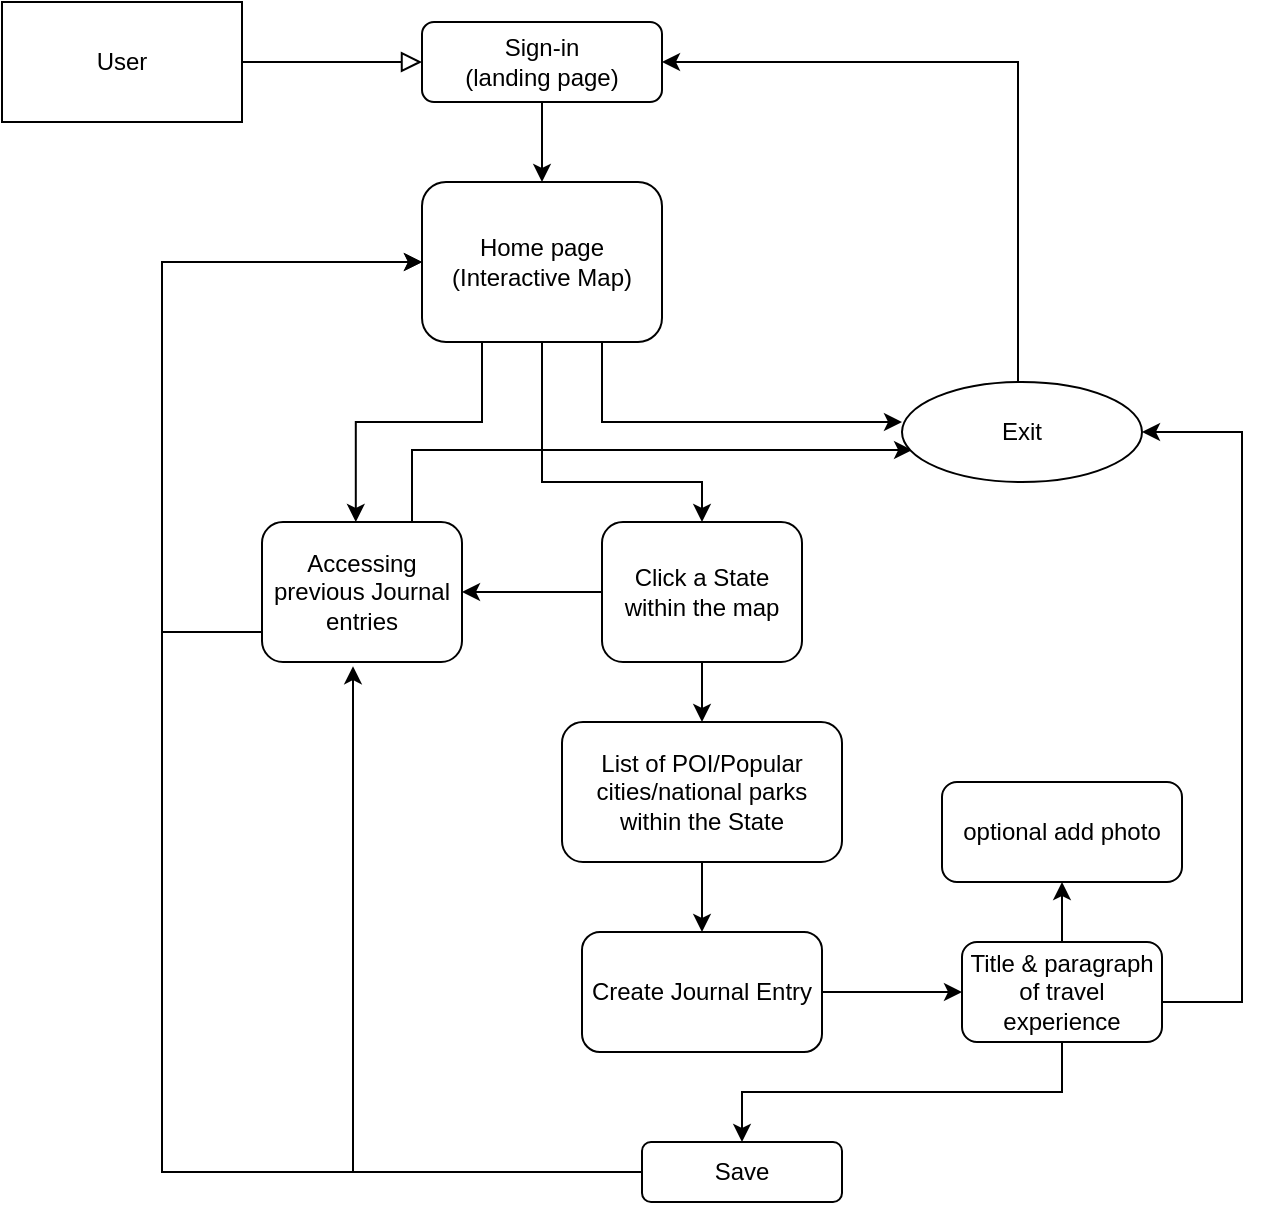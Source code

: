 <mxfile version="13.9.2" type="github">
  <diagram id="C5RBs43oDa-KdzZeNtuy" name="Page-1">
    <mxGraphModel dx="1422" dy="705" grid="1" gridSize="10" guides="1" tooltips="1" connect="1" arrows="1" fold="1" page="1" pageScale="1" pageWidth="827" pageHeight="1169" math="0" shadow="0">
      <root>
        <mxCell id="WIyWlLk6GJQsqaUBKTNV-0" />
        <mxCell id="WIyWlLk6GJQsqaUBKTNV-1" parent="WIyWlLk6GJQsqaUBKTNV-0" />
        <mxCell id="WIyWlLk6GJQsqaUBKTNV-2" value="" style="rounded=0;html=1;jettySize=auto;orthogonalLoop=1;fontSize=11;endArrow=block;endFill=0;endSize=8;strokeWidth=1;shadow=0;labelBackgroundColor=none;edgeStyle=orthogonalEdgeStyle;exitX=1;exitY=0.5;exitDx=0;exitDy=0;entryX=0;entryY=0.5;entryDx=0;entryDy=0;" parent="WIyWlLk6GJQsqaUBKTNV-1" source="KRUcjBzjKhA6vzqWpW5d-1" target="WIyWlLk6GJQsqaUBKTNV-3" edge="1">
          <mxGeometry relative="1" as="geometry">
            <mxPoint x="320" y="190" as="targetPoint" />
            <Array as="points" />
          </mxGeometry>
        </mxCell>
        <mxCell id="KRUcjBzjKhA6vzqWpW5d-26" style="edgeStyle=orthogonalEdgeStyle;rounded=0;orthogonalLoop=1;jettySize=auto;html=1;exitX=0.5;exitY=1;exitDx=0;exitDy=0;entryX=0.5;entryY=0;entryDx=0;entryDy=0;" edge="1" parent="WIyWlLk6GJQsqaUBKTNV-1" source="WIyWlLk6GJQsqaUBKTNV-3" target="KRUcjBzjKhA6vzqWpW5d-4">
          <mxGeometry relative="1" as="geometry" />
        </mxCell>
        <mxCell id="WIyWlLk6GJQsqaUBKTNV-3" value="Sign-in &lt;br&gt;(landing page)" style="rounded=1;whiteSpace=wrap;html=1;fontSize=12;glass=0;strokeWidth=1;shadow=0;" parent="WIyWlLk6GJQsqaUBKTNV-1" vertex="1">
          <mxGeometry x="260" y="70" width="120" height="40" as="geometry" />
        </mxCell>
        <mxCell id="KRUcjBzjKhA6vzqWpW5d-1" value="User" style="rounded=0;whiteSpace=wrap;html=1;" vertex="1" parent="WIyWlLk6GJQsqaUBKTNV-1">
          <mxGeometry x="50" y="60" width="120" height="60" as="geometry" />
        </mxCell>
        <mxCell id="KRUcjBzjKhA6vzqWpW5d-5" style="edgeStyle=orthogonalEdgeStyle;rounded=0;orthogonalLoop=1;jettySize=auto;html=1;exitX=0.5;exitY=1;exitDx=0;exitDy=0;entryX=0.5;entryY=0;entryDx=0;entryDy=0;" edge="1" parent="WIyWlLk6GJQsqaUBKTNV-1" source="KRUcjBzjKhA6vzqWpW5d-4" target="KRUcjBzjKhA6vzqWpW5d-15">
          <mxGeometry relative="1" as="geometry">
            <mxPoint x="430" y="320" as="targetPoint" />
            <Array as="points">
              <mxPoint x="320" y="300" />
              <mxPoint x="400" y="300" />
            </Array>
          </mxGeometry>
        </mxCell>
        <mxCell id="KRUcjBzjKhA6vzqWpW5d-7" style="edgeStyle=orthogonalEdgeStyle;rounded=0;orthogonalLoop=1;jettySize=auto;html=1;exitX=0.25;exitY=1;exitDx=0;exitDy=0;entryX=0.469;entryY=0;entryDx=0;entryDy=0;entryPerimeter=0;" edge="1" parent="WIyWlLk6GJQsqaUBKTNV-1" source="KRUcjBzjKhA6vzqWpW5d-4" target="KRUcjBzjKhA6vzqWpW5d-9">
          <mxGeometry relative="1" as="geometry">
            <mxPoint x="221" y="360" as="targetPoint" />
            <Array as="points">
              <mxPoint x="290" y="270" />
              <mxPoint x="227" y="270" />
            </Array>
          </mxGeometry>
        </mxCell>
        <mxCell id="KRUcjBzjKhA6vzqWpW5d-8" style="edgeStyle=orthogonalEdgeStyle;rounded=0;orthogonalLoop=1;jettySize=auto;html=1;exitX=0.75;exitY=1;exitDx=0;exitDy=0;entryX=0;entryY=0.25;entryDx=0;entryDy=0;" edge="1" parent="WIyWlLk6GJQsqaUBKTNV-1" source="KRUcjBzjKhA6vzqWpW5d-4">
          <mxGeometry relative="1" as="geometry">
            <mxPoint x="500" y="270" as="targetPoint" />
            <Array as="points">
              <mxPoint x="350" y="270" />
            </Array>
          </mxGeometry>
        </mxCell>
        <mxCell id="KRUcjBzjKhA6vzqWpW5d-4" value="Home page&lt;br&gt;(Interactive Map)" style="rounded=1;whiteSpace=wrap;html=1;" vertex="1" parent="WIyWlLk6GJQsqaUBKTNV-1">
          <mxGeometry x="260" y="150" width="120" height="80" as="geometry" />
        </mxCell>
        <mxCell id="KRUcjBzjKhA6vzqWpW5d-32" style="edgeStyle=orthogonalEdgeStyle;rounded=0;orthogonalLoop=1;jettySize=auto;html=1;exitX=0;exitY=0.5;exitDx=0;exitDy=0;entryX=0;entryY=0.5;entryDx=0;entryDy=0;" edge="1" parent="WIyWlLk6GJQsqaUBKTNV-1" source="KRUcjBzjKhA6vzqWpW5d-9" target="KRUcjBzjKhA6vzqWpW5d-4">
          <mxGeometry relative="1" as="geometry">
            <Array as="points">
              <mxPoint x="130" y="375" />
              <mxPoint x="130" y="190" />
            </Array>
          </mxGeometry>
        </mxCell>
        <mxCell id="KRUcjBzjKhA6vzqWpW5d-33" style="edgeStyle=orthogonalEdgeStyle;rounded=0;orthogonalLoop=1;jettySize=auto;html=1;exitX=0.75;exitY=0;exitDx=0;exitDy=0;entryX=0.042;entryY=0.68;entryDx=0;entryDy=0;entryPerimeter=0;" edge="1" parent="WIyWlLk6GJQsqaUBKTNV-1" source="KRUcjBzjKhA6vzqWpW5d-9" target="KRUcjBzjKhA6vzqWpW5d-41">
          <mxGeometry relative="1" as="geometry">
            <mxPoint x="500" y="290" as="targetPoint" />
            <Array as="points">
              <mxPoint x="255" y="284" />
            </Array>
          </mxGeometry>
        </mxCell>
        <mxCell id="KRUcjBzjKhA6vzqWpW5d-9" value="Accessing previous Journal entries" style="rounded=1;whiteSpace=wrap;html=1;" vertex="1" parent="WIyWlLk6GJQsqaUBKTNV-1">
          <mxGeometry x="180" y="320" width="100" height="70" as="geometry" />
        </mxCell>
        <mxCell id="KRUcjBzjKhA6vzqWpW5d-25" style="edgeStyle=orthogonalEdgeStyle;rounded=0;orthogonalLoop=1;jettySize=auto;html=1;exitX=0.5;exitY=0;exitDx=0;exitDy=0;entryX=1;entryY=0.5;entryDx=0;entryDy=0;" edge="1" parent="WIyWlLk6GJQsqaUBKTNV-1" target="WIyWlLk6GJQsqaUBKTNV-3">
          <mxGeometry relative="1" as="geometry">
            <mxPoint x="558" y="260" as="sourcePoint" />
            <Array as="points">
              <mxPoint x="558" y="90" />
            </Array>
          </mxGeometry>
        </mxCell>
        <mxCell id="KRUcjBzjKhA6vzqWpW5d-18" style="edgeStyle=orthogonalEdgeStyle;rounded=0;orthogonalLoop=1;jettySize=auto;html=1;exitX=0.5;exitY=1;exitDx=0;exitDy=0;entryX=0.5;entryY=0;entryDx=0;entryDy=0;" edge="1" parent="WIyWlLk6GJQsqaUBKTNV-1" source="KRUcjBzjKhA6vzqWpW5d-15" target="KRUcjBzjKhA6vzqWpW5d-17">
          <mxGeometry relative="1" as="geometry" />
        </mxCell>
        <mxCell id="KRUcjBzjKhA6vzqWpW5d-15" value="Click a State within the map" style="rounded=1;whiteSpace=wrap;html=1;" vertex="1" parent="WIyWlLk6GJQsqaUBKTNV-1">
          <mxGeometry x="350" y="320" width="100" height="70" as="geometry" />
        </mxCell>
        <mxCell id="KRUcjBzjKhA6vzqWpW5d-21" style="edgeStyle=orthogonalEdgeStyle;rounded=0;orthogonalLoop=1;jettySize=auto;html=1;exitX=0.5;exitY=1;exitDx=0;exitDy=0;entryX=0.5;entryY=0;entryDx=0;entryDy=0;" edge="1" parent="WIyWlLk6GJQsqaUBKTNV-1" source="KRUcjBzjKhA6vzqWpW5d-17" target="KRUcjBzjKhA6vzqWpW5d-35">
          <mxGeometry relative="1" as="geometry">
            <mxPoint x="400.31" y="510" as="targetPoint" />
          </mxGeometry>
        </mxCell>
        <mxCell id="KRUcjBzjKhA6vzqWpW5d-27" style="edgeStyle=orthogonalEdgeStyle;rounded=0;orthogonalLoop=1;jettySize=auto;html=1;exitX=0;exitY=0.5;exitDx=0;exitDy=0;entryX=1;entryY=0.5;entryDx=0;entryDy=0;" edge="1" parent="WIyWlLk6GJQsqaUBKTNV-1" source="KRUcjBzjKhA6vzqWpW5d-15" target="KRUcjBzjKhA6vzqWpW5d-9">
          <mxGeometry relative="1" as="geometry">
            <Array as="points" />
          </mxGeometry>
        </mxCell>
        <mxCell id="KRUcjBzjKhA6vzqWpW5d-17" value="List of POI/Popular cities/national parks within the State" style="rounded=1;whiteSpace=wrap;html=1;" vertex="1" parent="WIyWlLk6GJQsqaUBKTNV-1">
          <mxGeometry x="330" y="420" width="140" height="70" as="geometry" />
        </mxCell>
        <mxCell id="KRUcjBzjKhA6vzqWpW5d-19" value="optional add photo" style="whiteSpace=wrap;html=1;rounded=1;" vertex="1" parent="WIyWlLk6GJQsqaUBKTNV-1">
          <mxGeometry x="520" y="450" width="120" height="50" as="geometry" />
        </mxCell>
        <mxCell id="KRUcjBzjKhA6vzqWpW5d-23" style="edgeStyle=orthogonalEdgeStyle;rounded=0;orthogonalLoop=1;jettySize=auto;html=1;entryX=0.455;entryY=1.03;entryDx=0;entryDy=0;entryPerimeter=0;" edge="1" parent="WIyWlLk6GJQsqaUBKTNV-1" source="KRUcjBzjKhA6vzqWpW5d-22" target="KRUcjBzjKhA6vzqWpW5d-9">
          <mxGeometry relative="1" as="geometry" />
        </mxCell>
        <mxCell id="KRUcjBzjKhA6vzqWpW5d-24" style="edgeStyle=orthogonalEdgeStyle;rounded=0;orthogonalLoop=1;jettySize=auto;html=1;exitX=0;exitY=0.5;exitDx=0;exitDy=0;entryX=0;entryY=0.5;entryDx=0;entryDy=0;" edge="1" parent="WIyWlLk6GJQsqaUBKTNV-1" source="KRUcjBzjKhA6vzqWpW5d-22" target="KRUcjBzjKhA6vzqWpW5d-4">
          <mxGeometry relative="1" as="geometry">
            <Array as="points">
              <mxPoint x="130" y="645" />
              <mxPoint x="130" y="190" />
            </Array>
          </mxGeometry>
        </mxCell>
        <mxCell id="KRUcjBzjKhA6vzqWpW5d-31" style="edgeStyle=orthogonalEdgeStyle;rounded=0;orthogonalLoop=1;jettySize=auto;html=1;exitX=1;exitY=0.5;exitDx=0;exitDy=0;entryX=1;entryY=0.5;entryDx=0;entryDy=0;" edge="1" parent="WIyWlLk6GJQsqaUBKTNV-1" source="KRUcjBzjKhA6vzqWpW5d-28" target="KRUcjBzjKhA6vzqWpW5d-41">
          <mxGeometry relative="1" as="geometry">
            <mxPoint x="630" y="645" as="sourcePoint" />
            <mxPoint x="616" y="280" as="targetPoint" />
            <Array as="points">
              <mxPoint x="630" y="560" />
              <mxPoint x="670" y="560" />
              <mxPoint x="670" y="275" />
            </Array>
          </mxGeometry>
        </mxCell>
        <mxCell id="KRUcjBzjKhA6vzqWpW5d-22" value="Save" style="rounded=1;whiteSpace=wrap;html=1;" vertex="1" parent="WIyWlLk6GJQsqaUBKTNV-1">
          <mxGeometry x="370" y="630" width="100" height="30" as="geometry" />
        </mxCell>
        <mxCell id="KRUcjBzjKhA6vzqWpW5d-29" style="edgeStyle=orthogonalEdgeStyle;rounded=0;orthogonalLoop=1;jettySize=auto;html=1;exitX=0.5;exitY=1;exitDx=0;exitDy=0;entryX=0.5;entryY=0;entryDx=0;entryDy=0;" edge="1" parent="WIyWlLk6GJQsqaUBKTNV-1" source="KRUcjBzjKhA6vzqWpW5d-28" target="KRUcjBzjKhA6vzqWpW5d-22">
          <mxGeometry relative="1" as="geometry" />
        </mxCell>
        <mxCell id="KRUcjBzjKhA6vzqWpW5d-30" style="edgeStyle=orthogonalEdgeStyle;rounded=0;orthogonalLoop=1;jettySize=auto;html=1;exitX=1;exitY=0.5;exitDx=0;exitDy=0;entryX=0.5;entryY=1;entryDx=0;entryDy=0;" edge="1" parent="WIyWlLk6GJQsqaUBKTNV-1" source="KRUcjBzjKhA6vzqWpW5d-28" target="KRUcjBzjKhA6vzqWpW5d-19">
          <mxGeometry relative="1" as="geometry">
            <Array as="points">
              <mxPoint x="580" y="555" />
            </Array>
          </mxGeometry>
        </mxCell>
        <mxCell id="KRUcjBzjKhA6vzqWpW5d-28" value="Title &amp;amp; paragraph of travel experience" style="rounded=1;whiteSpace=wrap;html=1;" vertex="1" parent="WIyWlLk6GJQsqaUBKTNV-1">
          <mxGeometry x="530" y="530" width="100" height="50" as="geometry" />
        </mxCell>
        <mxCell id="KRUcjBzjKhA6vzqWpW5d-36" style="edgeStyle=orthogonalEdgeStyle;rounded=0;orthogonalLoop=1;jettySize=auto;html=1;exitX=1;exitY=0.5;exitDx=0;exitDy=0;" edge="1" parent="WIyWlLk6GJQsqaUBKTNV-1" source="KRUcjBzjKhA6vzqWpW5d-35" target="KRUcjBzjKhA6vzqWpW5d-28">
          <mxGeometry relative="1" as="geometry" />
        </mxCell>
        <mxCell id="KRUcjBzjKhA6vzqWpW5d-35" value="Create Journal Entry" style="rounded=1;whiteSpace=wrap;html=1;" vertex="1" parent="WIyWlLk6GJQsqaUBKTNV-1">
          <mxGeometry x="340" y="525" width="120" height="60" as="geometry" />
        </mxCell>
        <mxCell id="KRUcjBzjKhA6vzqWpW5d-41" value="Exit" style="ellipse;whiteSpace=wrap;html=1;" vertex="1" parent="WIyWlLk6GJQsqaUBKTNV-1">
          <mxGeometry x="500" y="250" width="120" height="50" as="geometry" />
        </mxCell>
      </root>
    </mxGraphModel>
  </diagram>
</mxfile>
